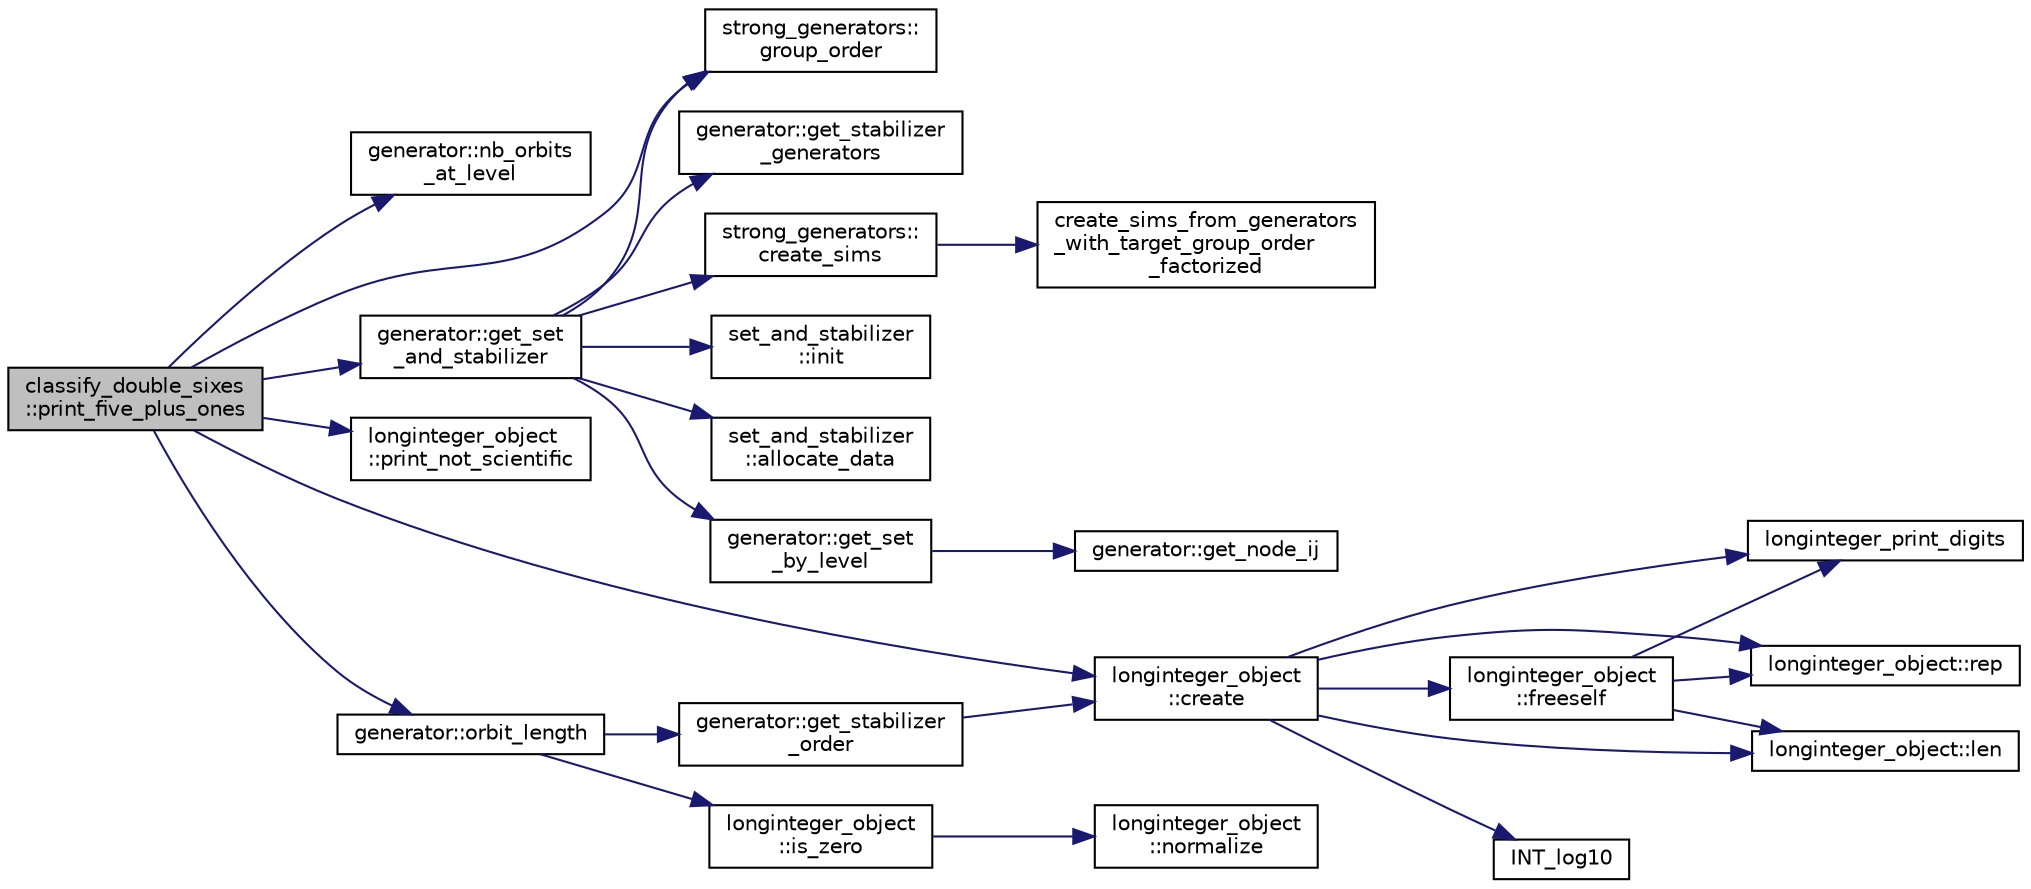 digraph "classify_double_sixes::print_five_plus_ones"
{
  edge [fontname="Helvetica",fontsize="10",labelfontname="Helvetica",labelfontsize="10"];
  node [fontname="Helvetica",fontsize="10",shape=record];
  rankdir="LR";
  Node2933 [label="classify_double_sixes\l::print_five_plus_ones",height=0.2,width=0.4,color="black", fillcolor="grey75", style="filled", fontcolor="black"];
  Node2933 -> Node2934 [color="midnightblue",fontsize="10",style="solid",fontname="Helvetica"];
  Node2934 [label="generator::nb_orbits\l_at_level",height=0.2,width=0.4,color="black", fillcolor="white", style="filled",URL="$d7/d73/classgenerator.html#a020f3d8378448310d044a4a24fadf301"];
  Node2933 -> Node2935 [color="midnightblue",fontsize="10",style="solid",fontname="Helvetica"];
  Node2935 [label="strong_generators::\lgroup_order",height=0.2,width=0.4,color="black", fillcolor="white", style="filled",URL="$dc/d09/classstrong__generators.html#a91f453c2bfd6502b96f4b4eed16beb20"];
  Node2933 -> Node2936 [color="midnightblue",fontsize="10",style="solid",fontname="Helvetica"];
  Node2936 [label="longinteger_object\l::print_not_scientific",height=0.2,width=0.4,color="black", fillcolor="white", style="filled",URL="$dd/d7e/classlonginteger__object.html#ab80ea5c103cf97de662da3f1c79b2dd4"];
  Node2933 -> Node2937 [color="midnightblue",fontsize="10",style="solid",fontname="Helvetica"];
  Node2937 [label="longinteger_object\l::create",height=0.2,width=0.4,color="black", fillcolor="white", style="filled",URL="$dd/d7e/classlonginteger__object.html#a95d2eebc60849c3963a49298b1f498c2"];
  Node2937 -> Node2938 [color="midnightblue",fontsize="10",style="solid",fontname="Helvetica"];
  Node2938 [label="longinteger_object\l::freeself",height=0.2,width=0.4,color="black", fillcolor="white", style="filled",URL="$dd/d7e/classlonginteger__object.html#a06450f8c4795d81da6d680830ef958a1"];
  Node2938 -> Node2939 [color="midnightblue",fontsize="10",style="solid",fontname="Helvetica"];
  Node2939 [label="longinteger_print_digits",height=0.2,width=0.4,color="black", fillcolor="white", style="filled",URL="$de/dc5/algebra__and__number__theory_8h.html#ac2bac7b12f5b6440b8dad275cd7a157d"];
  Node2938 -> Node2940 [color="midnightblue",fontsize="10",style="solid",fontname="Helvetica"];
  Node2940 [label="longinteger_object::rep",height=0.2,width=0.4,color="black", fillcolor="white", style="filled",URL="$dd/d7e/classlonginteger__object.html#a3ecaf12738cc721d281c416503f241e2"];
  Node2938 -> Node2941 [color="midnightblue",fontsize="10",style="solid",fontname="Helvetica"];
  Node2941 [label="longinteger_object::len",height=0.2,width=0.4,color="black", fillcolor="white", style="filled",URL="$dd/d7e/classlonginteger__object.html#a0bfeae35be8a6fd44ed7f76413596ab1"];
  Node2937 -> Node2942 [color="midnightblue",fontsize="10",style="solid",fontname="Helvetica"];
  Node2942 [label="INT_log10",height=0.2,width=0.4,color="black", fillcolor="white", style="filled",URL="$de/dc5/algebra__and__number__theory_8h.html#a98bc0a6c562370a355165d2538dac250"];
  Node2937 -> Node2939 [color="midnightblue",fontsize="10",style="solid",fontname="Helvetica"];
  Node2937 -> Node2940 [color="midnightblue",fontsize="10",style="solid",fontname="Helvetica"];
  Node2937 -> Node2941 [color="midnightblue",fontsize="10",style="solid",fontname="Helvetica"];
  Node2933 -> Node2943 [color="midnightblue",fontsize="10",style="solid",fontname="Helvetica"];
  Node2943 [label="generator::get_set\l_and_stabilizer",height=0.2,width=0.4,color="black", fillcolor="white", style="filled",URL="$d7/d73/classgenerator.html#a23116270f27facfd48e4190a84e0ef20"];
  Node2943 -> Node2944 [color="midnightblue",fontsize="10",style="solid",fontname="Helvetica"];
  Node2944 [label="set_and_stabilizer\l::init",height=0.2,width=0.4,color="black", fillcolor="white", style="filled",URL="$de/df6/classset__and__stabilizer.html#a9824acdea41591e8086e76aa8b2e4b53"];
  Node2943 -> Node2945 [color="midnightblue",fontsize="10",style="solid",fontname="Helvetica"];
  Node2945 [label="set_and_stabilizer\l::allocate_data",height=0.2,width=0.4,color="black", fillcolor="white", style="filled",URL="$de/df6/classset__and__stabilizer.html#ad5d7e012c6bc6fc25f491fe680aa32fa"];
  Node2943 -> Node2946 [color="midnightblue",fontsize="10",style="solid",fontname="Helvetica"];
  Node2946 [label="generator::get_set\l_by_level",height=0.2,width=0.4,color="black", fillcolor="white", style="filled",URL="$d7/d73/classgenerator.html#a3012a80d862b42c848b84584389c8594"];
  Node2946 -> Node2947 [color="midnightblue",fontsize="10",style="solid",fontname="Helvetica"];
  Node2947 [label="generator::get_node_ij",height=0.2,width=0.4,color="black", fillcolor="white", style="filled",URL="$d7/d73/classgenerator.html#a8cea5411b42336694738530732ede540"];
  Node2943 -> Node2948 [color="midnightblue",fontsize="10",style="solid",fontname="Helvetica"];
  Node2948 [label="generator::get_stabilizer\l_generators",height=0.2,width=0.4,color="black", fillcolor="white", style="filled",URL="$d7/d73/classgenerator.html#a744da633f741e1aa27701fe9d203d564"];
  Node2943 -> Node2935 [color="midnightblue",fontsize="10",style="solid",fontname="Helvetica"];
  Node2943 -> Node2949 [color="midnightblue",fontsize="10",style="solid",fontname="Helvetica"];
  Node2949 [label="strong_generators::\lcreate_sims",height=0.2,width=0.4,color="black", fillcolor="white", style="filled",URL="$dc/d09/classstrong__generators.html#afca700d50772a39eeb74239355ae67e1"];
  Node2949 -> Node2950 [color="midnightblue",fontsize="10",style="solid",fontname="Helvetica"];
  Node2950 [label="create_sims_from_generators\l_with_target_group_order\l_factorized",height=0.2,width=0.4,color="black", fillcolor="white", style="filled",URL="$d2/d3a/group__theory_8h.html#a40f2df36e351d6e63bd2bb196cc5b430"];
  Node2933 -> Node2951 [color="midnightblue",fontsize="10",style="solid",fontname="Helvetica"];
  Node2951 [label="generator::orbit_length",height=0.2,width=0.4,color="black", fillcolor="white", style="filled",URL="$d7/d73/classgenerator.html#a38a102d644c03c18ad901f1a815a7f6c"];
  Node2951 -> Node2952 [color="midnightblue",fontsize="10",style="solid",fontname="Helvetica"];
  Node2952 [label="generator::get_stabilizer\l_order",height=0.2,width=0.4,color="black", fillcolor="white", style="filled",URL="$d7/d73/classgenerator.html#a2a03fc974c76e47e999f3abc99e6b81d"];
  Node2952 -> Node2937 [color="midnightblue",fontsize="10",style="solid",fontname="Helvetica"];
  Node2951 -> Node2953 [color="midnightblue",fontsize="10",style="solid",fontname="Helvetica"];
  Node2953 [label="longinteger_object\l::is_zero",height=0.2,width=0.4,color="black", fillcolor="white", style="filled",URL="$dd/d7e/classlonginteger__object.html#a0946732d08e5180a00480f4c40667101"];
  Node2953 -> Node2954 [color="midnightblue",fontsize="10",style="solid",fontname="Helvetica"];
  Node2954 [label="longinteger_object\l::normalize",height=0.2,width=0.4,color="black", fillcolor="white", style="filled",URL="$dd/d7e/classlonginteger__object.html#ae27040d862a5624e98fc9582daa889ee"];
}
